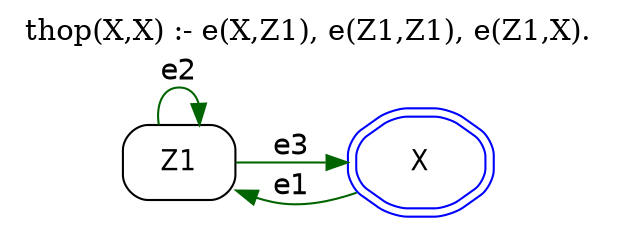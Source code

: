 digraph G {
	graph [bb="0,0,247,96",
		label="thop(X,X) :- e(X,Z1), e(Z1,Z1), e(Z1,X).",
		labelloc=t,
		lheight=0.21,
		lp="123.5,84.5",
		lwidth=3.21,
		rankdir=LR
	];
	node [label="\N"];
	Z1	 [fontname="Helvetica-Narrow",
		height=0.5,
		pos="66.5,22",
		shape=box,
		style=rounded,
		width=0.75];
	Z1 -> Z1	 [color=darkgreen,
		fontname=helvetica,
		label=e2,
		lp="66.5,65.5",
		pos="e,75.907,40.153 57.093,40.153 55.646,49.539 58.781,58 66.5,58 71.204,58 74.205,54.858 75.505,50.28"];
	X	 [color=blue,
		fontname="Helvetica-Narrow",
		height=0.61111,
		pos="176.5,22",
		shape=doubleoctagon,
		style=rounded,
		width=0.86111];
	Z1 -> X	 [color=darkgreen,
		fontname=helvetica,
		label=e3,
		lp="119.5,29.5",
		pos="e,145.34,22 93.691,22 106.16,22 121.22,22 135.06,22"];
	X -> Z1	 [color=darkgreen,
		fontname=helvetica,
		label=e1,
		lp="119.5,10.5",
		pos="e,93.549,8.5411 151.13,8.6161 139.21,3.8788 124.75,0.3171 111.5,3 108.69,3.5679 105.85,4.3164 103.02,5.1878"];
}
